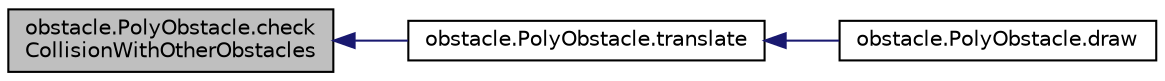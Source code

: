 digraph "obstacle.PolyObstacle.checkCollisionWithOtherObstacles"
{
  edge [fontname="Helvetica",fontsize="10",labelfontname="Helvetica",labelfontsize="10"];
  node [fontname="Helvetica",fontsize="10",shape=record];
  rankdir="LR";
  Node1 [label="obstacle.PolyObstacle.check\lCollisionWithOtherObstacles",height=0.2,width=0.4,color="black", fillcolor="grey75", style="filled" fontcolor="black"];
  Node1 -> Node2 [dir="back",color="midnightblue",fontsize="10",style="solid",fontname="Helvetica"];
  Node2 [label="obstacle.PolyObstacle.translate",height=0.2,width=0.4,color="black", fillcolor="white", style="filled",URL="$classobstacle_1_1PolyObstacle.html#a8d4b0d3a614af138881a2f93d93f028a",tooltip="Translate obstacle. "];
  Node2 -> Node3 [dir="back",color="midnightblue",fontsize="10",style="solid",fontname="Helvetica"];
  Node3 [label="obstacle.PolyObstacle.draw",height=0.2,width=0.4,color="black", fillcolor="white", style="filled",URL="$classobstacle_1_1PolyObstacle.html#a9b5b53a6b8ee6233de2ee394871ebe6e",tooltip="Draws the polygon on the PyGame screen. "];
}
